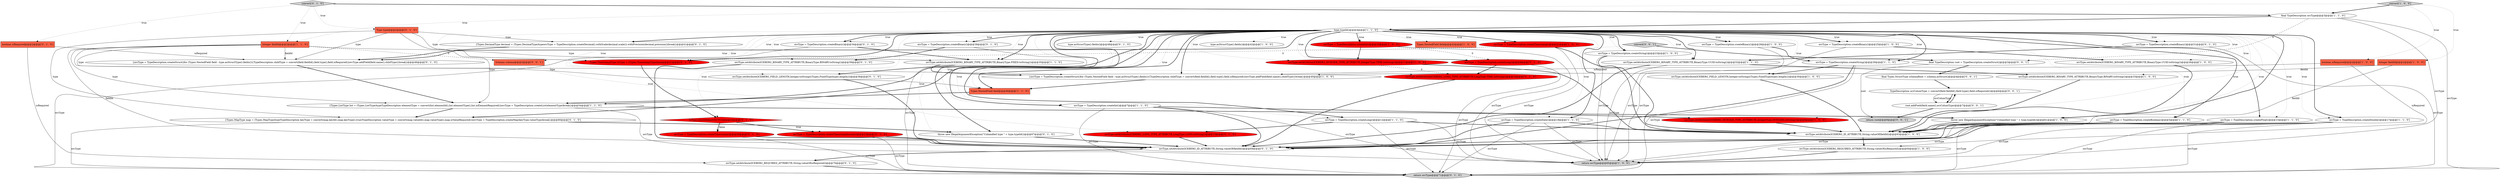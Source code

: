 digraph {
57 [style = filled, label = "TypeDescription orcColumType = convert(field.fieldId(),field.type(),field.isRequired())@@@6@@@['0', '0', '1']", fillcolor = white, shape = ellipse image = "AAA0AAABBB3BBB"];
63 [style = filled, label = "final TypeDescription root = TypeDescription.createStruct()@@@3@@@['0', '0', '1']", fillcolor = white, shape = ellipse image = "AAA0AAABBB3BBB"];
9 [style = filled, label = "orcType = TypeDescription.createDouble()@@@17@@@['1', '1', '0']", fillcolor = white, shape = ellipse image = "AAA0AAABBB1BBB"];
26 [style = filled, label = "throw new IllegalArgumentException(\"Unhandled type \" + type.typeId())@@@61@@@['1', '0', '0']", fillcolor = white, shape = ellipse image = "AAA0AAABBB1BBB"];
2 [style = filled, label = "orcType.setAttribute(ICEBERG_ID_ATTRIBUTE,String.valueOf(fieldId))@@@63@@@['1', '0', '0']", fillcolor = white, shape = ellipse image = "AAA0AAABBB1BBB"];
28 [style = filled, label = "orcType = TypeDescription.createFloat()@@@15@@@['1', '1', '0']", fillcolor = white, shape = ellipse image = "AAA0AAABBB1BBB"];
32 [style = filled, label = "{orcType = TypeDescription.createStruct()for (Types.NestedField field : type.asStructType().fields()){TypeDescription childType = convert(field.fieldId(),field.type(),field.isRequired())orcType.addField(field.name(),childType)}break}@@@40@@@['1', '0', '0']", fillcolor = white, shape = ellipse image = "AAA0AAABBB1BBB"];
33 [style = filled, label = "orcType = TypeDescription.createString()@@@29@@@['1', '1', '0']", fillcolor = white, shape = ellipse image = "AAA0AAABBB1BBB"];
10 [style = filled, label = "final TypeDescription orcType@@@3@@@['1', '1', '0']", fillcolor = white, shape = ellipse image = "AAA0AAABBB1BBB"];
54 [style = filled, label = "return orcType@@@71@@@['0', '1', '0']", fillcolor = lightgray, shape = ellipse image = "AAA0AAABBB2BBB"];
38 [style = filled, label = "orcType.setAttribute(ICEBERG_FIELD_LENGTH,Integer.toString(((Types.FixedType)type).length()))@@@36@@@['0', '1', '0']", fillcolor = white, shape = ellipse image = "AAA0AAABBB2BBB"];
34 [style = filled, label = "orcType.setAttribute(ICEBERG_REQUIRED_ATTRIBUTE,String.valueOf(isRequired))@@@70@@@['0', '1', '0']", fillcolor = white, shape = ellipse image = "AAA0AAABBB2BBB"];
55 [style = filled, label = "orcType.setAttribute(ICEBERG_ID_ATTRIBUTE,String.valueOf(fieldId))@@@69@@@['0', '1', '0']", fillcolor = white, shape = ellipse image = "AAA0AAABBB2BBB"];
59 [style = filled, label = "convert['0', '0', '1']", fillcolor = lightgray, shape = diamond image = "AAA0AAABBB3BBB"];
60 [style = filled, label = "root.addField(field.name(),orcColumType)@@@7@@@['0', '0', '1']", fillcolor = white, shape = ellipse image = "AAA0AAABBB3BBB"];
41 [style = filled, label = "orcType = TypeDescription.createLong()@@@9@@@['0', '1', '0']", fillcolor = red, shape = ellipse image = "AAA1AAABBB2BBB"];
35 [style = filled, label = "convert['0', '1', '0']", fillcolor = lightgray, shape = diamond image = "AAA0AAABBB2BBB"];
24 [style = filled, label = "orcType = TypeDescription.createInt()@@@7@@@['1', '1', '0']", fillcolor = white, shape = ellipse image = "AAA0AAABBB1BBB"];
62 [style = filled, label = "Schema schema@@@2@@@['0', '0', '1']", fillcolor = tomato, shape = box image = "AAA0AAABBB3BBB"];
25 [style = filled, label = "orcType = TypeDescription.createString()@@@23@@@['1', '0', '0']", fillcolor = white, shape = ellipse image = "AAA0AAABBB1BBB"];
36 [style = filled, label = "throw new IllegalArgumentException(\"Unhandled type \" + type.typeId())@@@67@@@['0', '1', '0']", fillcolor = white, shape = ellipse image = "AAA0AAABBB2BBB"];
46 [style = filled, label = "orcType = TypeDescription.createBinary()@@@34@@@['0', '1', '0']", fillcolor = white, shape = ellipse image = "AAA0AAABBB2BBB"];
52 [style = filled, label = "orcType = TypeDescription.createTimestampInstant()@@@23@@@['0', '1', '0']", fillcolor = red, shape = ellipse image = "AAA1AAABBB2BBB"];
47 [style = filled, label = "{orcType = TypeDescription.createStruct()for (Types.NestedField field : type.asStructType().fields()){TypeDescription childType = convert(field.fieldId(),field.type(),field.isRequired())orcType.addField(field.name(),childType)}break}@@@46@@@['0', '1', '0']", fillcolor = white, shape = ellipse image = "AAA0AAABBB2BBB"];
58 [style = filled, label = "final Types.StructType schemaRoot = schema.asStruct()@@@4@@@['0', '0', '1']", fillcolor = white, shape = ellipse image = "AAA0AAABBB3BBB"];
18 [style = filled, label = "type.typeId()@@@4@@@['1', '1', '0']", fillcolor = white, shape = diamond image = "AAA0AAABBB1BBB"];
22 [style = filled, label = "orcType.setAttribute(ICEBERG_FIELD_LENGTH,Integer.toString(((Types.FixedType)type).length()))@@@30@@@['1', '0', '0']", fillcolor = white, shape = ellipse image = "AAA0AAABBB1BBB"];
37 [style = filled, label = "type.asStructType().fields()@@@48@@@['0', '1', '0']", fillcolor = white, shape = ellipse image = "AAA0AAABBB2BBB"];
30 [style = filled, label = "convert['1', '0', '0']", fillcolor = lightgray, shape = diamond image = "AAA0AAABBB1BBB"];
56 [style = filled, label = "orcType.setAttribute(ICEBERG_BINARY_TYPE_ATTRIBUTE,BinaryType.BINARY.toString())@@@39@@@['0', '1', '0']", fillcolor = white, shape = ellipse image = "AAA0AAABBB2BBB"];
48 [style = filled, label = "tsType.shouldAdjustToUTC()@@@22@@@['0', '1', '0']", fillcolor = red, shape = diamond image = "AAA1AAABBB2BBB"];
61 [style = filled, label = "return root@@@9@@@['0', '0', '1']", fillcolor = lightgray, shape = ellipse image = "AAA0AAABBB3BBB"];
17 [style = filled, label = "orcType.setAttribute(ICEBERG_REQUIRED_ATTRIBUTE,String.valueOf(isRequired))@@@64@@@['1', '0', '0']", fillcolor = white, shape = ellipse image = "AAA0AAABBB1BBB"];
7 [style = filled, label = "orcType = TypeDescription.createDate()@@@19@@@['1', '1', '0']", fillcolor = white, shape = ellipse image = "AAA0AAABBB1BBB"];
4 [style = filled, label = "Integer fieldId@@@2@@@['1', '0', '0']", fillcolor = tomato, shape = box image = "AAA0AAABBB1BBB"];
5 [style = filled, label = "orcType.setAttribute(ICEBERG_BINARY_TYPE_ATTRIBUTE,BinaryType.UUID.toString())@@@32@@@['1', '1', '0']", fillcolor = white, shape = ellipse image = "AAA0AAABBB1BBB"];
43 [style = filled, label = "Type type@@@2@@@['0', '1', '0']", fillcolor = tomato, shape = box image = "AAA0AAABBB2BBB"];
42 [style = filled, label = "boolean isRequired@@@2@@@['0', '1', '0']", fillcolor = tomato, shape = box image = "AAA0AAABBB2BBB"];
50 [style = filled, label = "{Types.MapType map = (Types.MapType)typeTypeDescription keyType = convert(map.keyId(),map.keyType(),true)TypeDescription valueType = convert(map.valueId(),map.valueType(),map.isValueRequired())orcType = TypeDescription.createMap(keyType,valueType)break}@@@60@@@['0', '1', '0']", fillcolor = white, shape = ellipse image = "AAA0AAABBB2BBB"];
51 [style = filled, label = "Types.TimestampType tsType = (Types.TimestampType)type@@@21@@@['0', '1', '0']", fillcolor = red, shape = ellipse image = "AAA1AAABBB2BBB"];
53 [style = filled, label = "orcType.setAttribute(ICEBERG_LONG_TYPE_ATTRIBUTE,LongType.LONG.toString())@@@13@@@['0', '1', '0']", fillcolor = red, shape = ellipse image = "AAA1AAABBB2BBB"];
31 [style = filled, label = "{Types.ListType list = (Types.ListType)typeTypeDescription elementType = convert(list.elementId(),list.elementType(),list.isElementRequired())orcType = TypeDescription.createList(elementType)break}@@@54@@@['1', '1', '0']", fillcolor = white, shape = ellipse image = "AAA0AAABBB1BBB"];
27 [style = filled, label = "type.asStructType().fields()@@@42@@@['1', '0', '0']", fillcolor = white, shape = ellipse image = "AAA0AAABBB1BBB"];
16 [style = filled, label = "orcType = TypeDescription.createLong()@@@12@@@['1', '1', '0']", fillcolor = white, shape = ellipse image = "AAA0AAABBB1BBB"];
21 [style = filled, label = "orcType = TypeDescription.createTimestamp()@@@21@@@['1', '0', '0']", fillcolor = red, shape = ellipse image = "AAA1AAABBB1BBB"];
40 [style = filled, label = "orcType = TypeDescription.createBinary()@@@38@@@['0', '1', '0']", fillcolor = white, shape = ellipse image = "AAA0AAABBB2BBB"];
20 [style = filled, label = "orcType.setAttribute(ICEBERG_INTEGER_TYPE_ATTRIBUTE,IntegerType.TIME.toString())@@@11@@@['1', '0', '0']", fillcolor = red, shape = ellipse image = "AAA1AAABBB1BBB"];
44 [style = filled, label = "{Types.DecimalType decimal = (Types.DecimalType)typeorcType = TypeDescription.createDecimal().withScale(decimal.scale()).withPrecision(decimal.precision())break}@@@41@@@['0', '1', '0']", fillcolor = white, shape = ellipse image = "AAA0AAABBB2BBB"];
19 [style = filled, label = "Types.NestedField field@@@42@@@['1', '0', '0']", fillcolor = tomato, shape = box image = "AAA0AAABBB1BBB"];
45 [style = filled, label = "orcType.setAttribute(ICEBERG_LONG_TYPE_ATTRIBUTE,LongType.TIME.toString())@@@10@@@['0', '1', '0']", fillcolor = red, shape = ellipse image = "AAA1AAABBB2BBB"];
12 [style = filled, label = "orcType.setAttribute(ICEBERG_INTEGER_TYPE_ATTRIBUTE,IntegerType.INTEGER.toString())@@@8@@@['1', '0', '0']", fillcolor = red, shape = ellipse image = "AAA1AAABBB1BBB"];
6 [style = filled, label = "orcType = TypeDescription.createInt()@@@10@@@['1', '0', '0']", fillcolor = red, shape = ellipse image = "AAA1AAABBB1BBB"];
14 [style = filled, label = "orcType.setAttribute(ICEBERG_BINARY_TYPE_ATTRIBUTE,BinaryType.UUID.toString())@@@26@@@['1', '0', '0']", fillcolor = white, shape = ellipse image = "AAA0AAABBB1BBB"];
39 [style = filled, label = "orcType = TypeDescription.createBinary()@@@31@@@['0', '1', '0']", fillcolor = white, shape = ellipse image = "AAA0AAABBB2BBB"];
29 [style = filled, label = "Integer fieldId@@@2@@@['1', '1', '0']", fillcolor = tomato, shape = box image = "AAA0AAABBB1BBB"];
23 [style = filled, label = "orcType = TypeDescription.createBinary()@@@25@@@['1', '0', '0']", fillcolor = white, shape = ellipse image = "AAA0AAABBB1BBB"];
1 [style = filled, label = "orcType = TypeDescription.createBinary()@@@28@@@['1', '0', '0']", fillcolor = white, shape = ellipse image = "AAA0AAABBB1BBB"];
49 [style = filled, label = "orcType = TypeDescription.createTimestamp()@@@26@@@['0', '1', '0']", fillcolor = red, shape = ellipse image = "AAA1AAABBB2BBB"];
8 [style = filled, label = "orcType.setAttribute(ICEBERG_BINARY_TYPE_ATTRIBUTE,BinaryType.FIXED.toString())@@@35@@@['1', '1', '0']", fillcolor = white, shape = ellipse image = "AAA0AAABBB1BBB"];
15 [style = filled, label = "Types.NestedField field@@@48@@@['1', '1', '0']", fillcolor = tomato, shape = box image = "AAA0AAABBB1BBB"];
13 [style = filled, label = "orcType = TypeDescription.createBoolean()@@@5@@@['1', '1', '0']", fillcolor = white, shape = ellipse image = "AAA0AAABBB1BBB"];
3 [style = filled, label = "return orcType@@@65@@@['1', '0', '0']", fillcolor = lightgray, shape = ellipse image = "AAA0AAABBB1BBB"];
0 [style = filled, label = "boolean isRequired@@@2@@@['1', '0', '0']", fillcolor = tomato, shape = box image = "AAA0AAABBB1BBB"];
11 [style = filled, label = "orcType.setAttribute(ICEBERG_BINARY_TYPE_ATTRIBUTE,BinaryType.BINARY.toString())@@@33@@@['1', '0', '0']", fillcolor = white, shape = ellipse image = "AAA0AAABBB1BBB"];
57->60 [style = solid, label="orcColumType"];
5->55 [style = bold, label=""];
13->55 [style = bold, label=""];
21->3 [style = solid, label="orcType"];
30->0 [style = dotted, label="true"];
18->15 [style = dotted, label="true"];
6->3 [style = solid, label="orcType"];
46->54 [style = solid, label="orcType"];
35->42 [style = dotted, label="true"];
52->54 [style = solid, label="orcType"];
52->55 [style = bold, label=""];
18->20 [style = dotted, label="true"];
18->38 [style = dotted, label="true"];
18->37 [style = dotted, label="true"];
36->55 [style = bold, label=""];
21->2 [style = bold, label=""];
49->55 [style = bold, label=""];
29->31 [style = solid, label="type"];
31->50 [style = bold, label=""];
48->52 [style = bold, label=""];
12->2 [style = bold, label=""];
1->33 [style = bold, label=""];
18->44 [style = bold, label=""];
51->48 [style = bold, label=""];
59->62 [style = dotted, label="true"];
18->39 [style = dotted, label="true"];
29->15 [style = solid, label="type"];
6->41 [style = dashed, label="0"];
31->3 [style = solid, label="orcType"];
18->32 [style = bold, label=""];
55->34 [style = bold, label=""];
18->46 [style = bold, label=""];
41->45 [style = bold, label=""];
35->10 [style = bold, label=""];
18->56 [style = dotted, label="true"];
44->47 [style = bold, label=""];
28->55 [style = bold, label=""];
38->55 [style = bold, label=""];
18->13 [style = dotted, label="true"];
18->23 [style = dotted, label="true"];
18->31 [style = bold, label=""];
25->3 [style = solid, label="orcType"];
48->49 [style = bold, label=""];
29->32 [style = solid, label="type"];
0->32 [style = solid, label="isRequired"];
13->3 [style = solid, label="orcType"];
9->2 [style = bold, label=""];
18->16 [style = dotted, label="true"];
24->55 [style = bold, label=""];
4->32 [style = solid, label="fieldId"];
18->15 [style = bold, label=""];
34->54 [style = bold, label=""];
9->54 [style = solid, label="orcType"];
57->60 [style = bold, label=""];
18->8 [style = dotted, label="true"];
7->55 [style = bold, label=""];
10->3 [style = solid, label="orcType"];
18->28 [style = bold, label=""];
25->2 [style = bold, label=""];
8->38 [style = bold, label=""];
18->6 [style = dotted, label="true"];
18->50 [style = bold, label=""];
23->14 [style = bold, label=""];
43->51 [style = solid, label="type"];
30->29 [style = dotted, label="true"];
18->11 [style = dotted, label="true"];
18->45 [style = dotted, label="true"];
60->57 [style = bold, label=""];
18->1 [style = bold, label=""];
41->54 [style = solid, label="orcType"];
15->31 [style = bold, label=""];
0->17 [style = solid, label="isRequired"];
18->26 [style = dotted, label="true"];
7->2 [style = bold, label=""];
1->3 [style = solid, label="orcType"];
59->63 [style = bold, label=""];
18->9 [style = bold, label=""];
18->25 [style = bold, label=""];
30->10 [style = bold, label=""];
18->51 [style = bold, label=""];
18->41 [style = dotted, label="true"];
5->11 [style = bold, label=""];
18->5 [style = dotted, label="true"];
18->41 [style = bold, label=""];
43->44 [style = solid, label="type"];
18->7 [style = bold, label=""];
43->31 [style = solid, label="type"];
63->61 [style = solid, label="root"];
18->27 [style = dotted, label="true"];
18->53 [style = dotted, label="true"];
2->17 [style = bold, label=""];
35->29 [style = dotted, label="true"];
10->18 [style = bold, label=""];
24->12 [style = bold, label=""];
18->24 [style = bold, label=""];
18->7 [style = dotted, label="true"];
22->2 [style = bold, label=""];
18->23 [style = bold, label=""];
45->55 [style = bold, label=""];
18->47 [style = bold, label=""];
40->56 [style = bold, label=""];
48->52 [style = dotted, label="true"];
39->5 [style = bold, label=""];
18->33 [style = dotted, label="true"];
47->31 [style = bold, label=""];
18->40 [style = bold, label=""];
33->55 [style = bold, label=""];
18->1 [style = dotted, label="true"];
18->26 [style = bold, label=""];
18->33 [style = bold, label=""];
18->24 [style = dotted, label="true"];
18->21 [style = dotted, label="true"];
18->19 [style = dotted, label="true"];
18->36 [style = dotted, label="true"];
58->57 [style = bold, label=""];
30->4 [style = dotted, label="true"];
29->8 [style = solid, label="type"];
49->54 [style = solid, label="orcType"];
40->54 [style = solid, label="orcType"];
4->2 [style = solid, label="fieldId"];
42->34 [style = solid, label="isRequired"];
6->20 [style = bold, label=""];
48->49 [style = dotted, label="false"];
24->3 [style = solid, label="orcType"];
31->26 [style = bold, label=""];
60->61 [style = bold, label=""];
18->39 [style = bold, label=""];
18->46 [style = dotted, label="true"];
9->3 [style = solid, label="orcType"];
18->6 [style = bold, label=""];
24->54 [style = solid, label="orcType"];
46->8 [style = bold, label=""];
18->9 [style = dotted, label="true"];
7->54 [style = solid, label="orcType"];
17->3 [style = bold, label=""];
23->3 [style = solid, label="orcType"];
7->3 [style = solid, label="orcType"];
18->8 [style = bold, label=""];
14->2 [style = bold, label=""];
18->21 [style = bold, label=""];
35->43 [style = dotted, label="true"];
16->54 [style = solid, label="orcType"];
28->3 [style = solid, label="orcType"];
33->22 [style = bold, label=""];
13->2 [style = bold, label=""];
50->54 [style = solid, label="orcType"];
18->16 [style = bold, label=""];
53->55 [style = bold, label=""];
18->22 [style = dotted, label="true"];
8->32 [style = bold, label=""];
18->25 [style = dotted, label="true"];
20->45 [style = dashed, label="0"];
29->62 [style = dashed, label="0"];
18->48 [style = dotted, label="true"];
10->54 [style = solid, label="orcType"];
18->36 [style = bold, label=""];
18->40 [style = dotted, label="true"];
16->2 [style = bold, label=""];
16->53 [style = bold, label=""];
13->54 [style = solid, label="orcType"];
18->14 [style = dotted, label="true"];
11->2 [style = bold, label=""];
39->54 [style = solid, label="orcType"];
20->2 [style = bold, label=""];
29->47 [style = solid, label="fieldId"];
9->55 [style = bold, label=""];
63->58 [style = bold, label=""];
28->2 [style = bold, label=""];
26->2 [style = bold, label=""];
18->12 [style = dotted, label="true"];
28->54 [style = solid, label="orcType"];
43->50 [style = solid, label="type"];
29->55 [style = solid, label="fieldId"];
43->47 [style = solid, label="type"];
42->47 [style = solid, label="isRequired"];
18->28 [style = dotted, label="true"];
18->5 [style = bold, label=""];
50->36 [style = bold, label=""];
32->15 [style = bold, label=""];
18->13 [style = bold, label=""];
21->51 [style = dashed, label="0"];
16->3 [style = solid, label="orcType"];
5->3 [style = solid, label="orcType"];
33->54 [style = solid, label="orcType"];
18->51 [style = dotted, label="true"];
10->63 [style = dashed, label="0"];
56->55 [style = bold, label=""];
}

